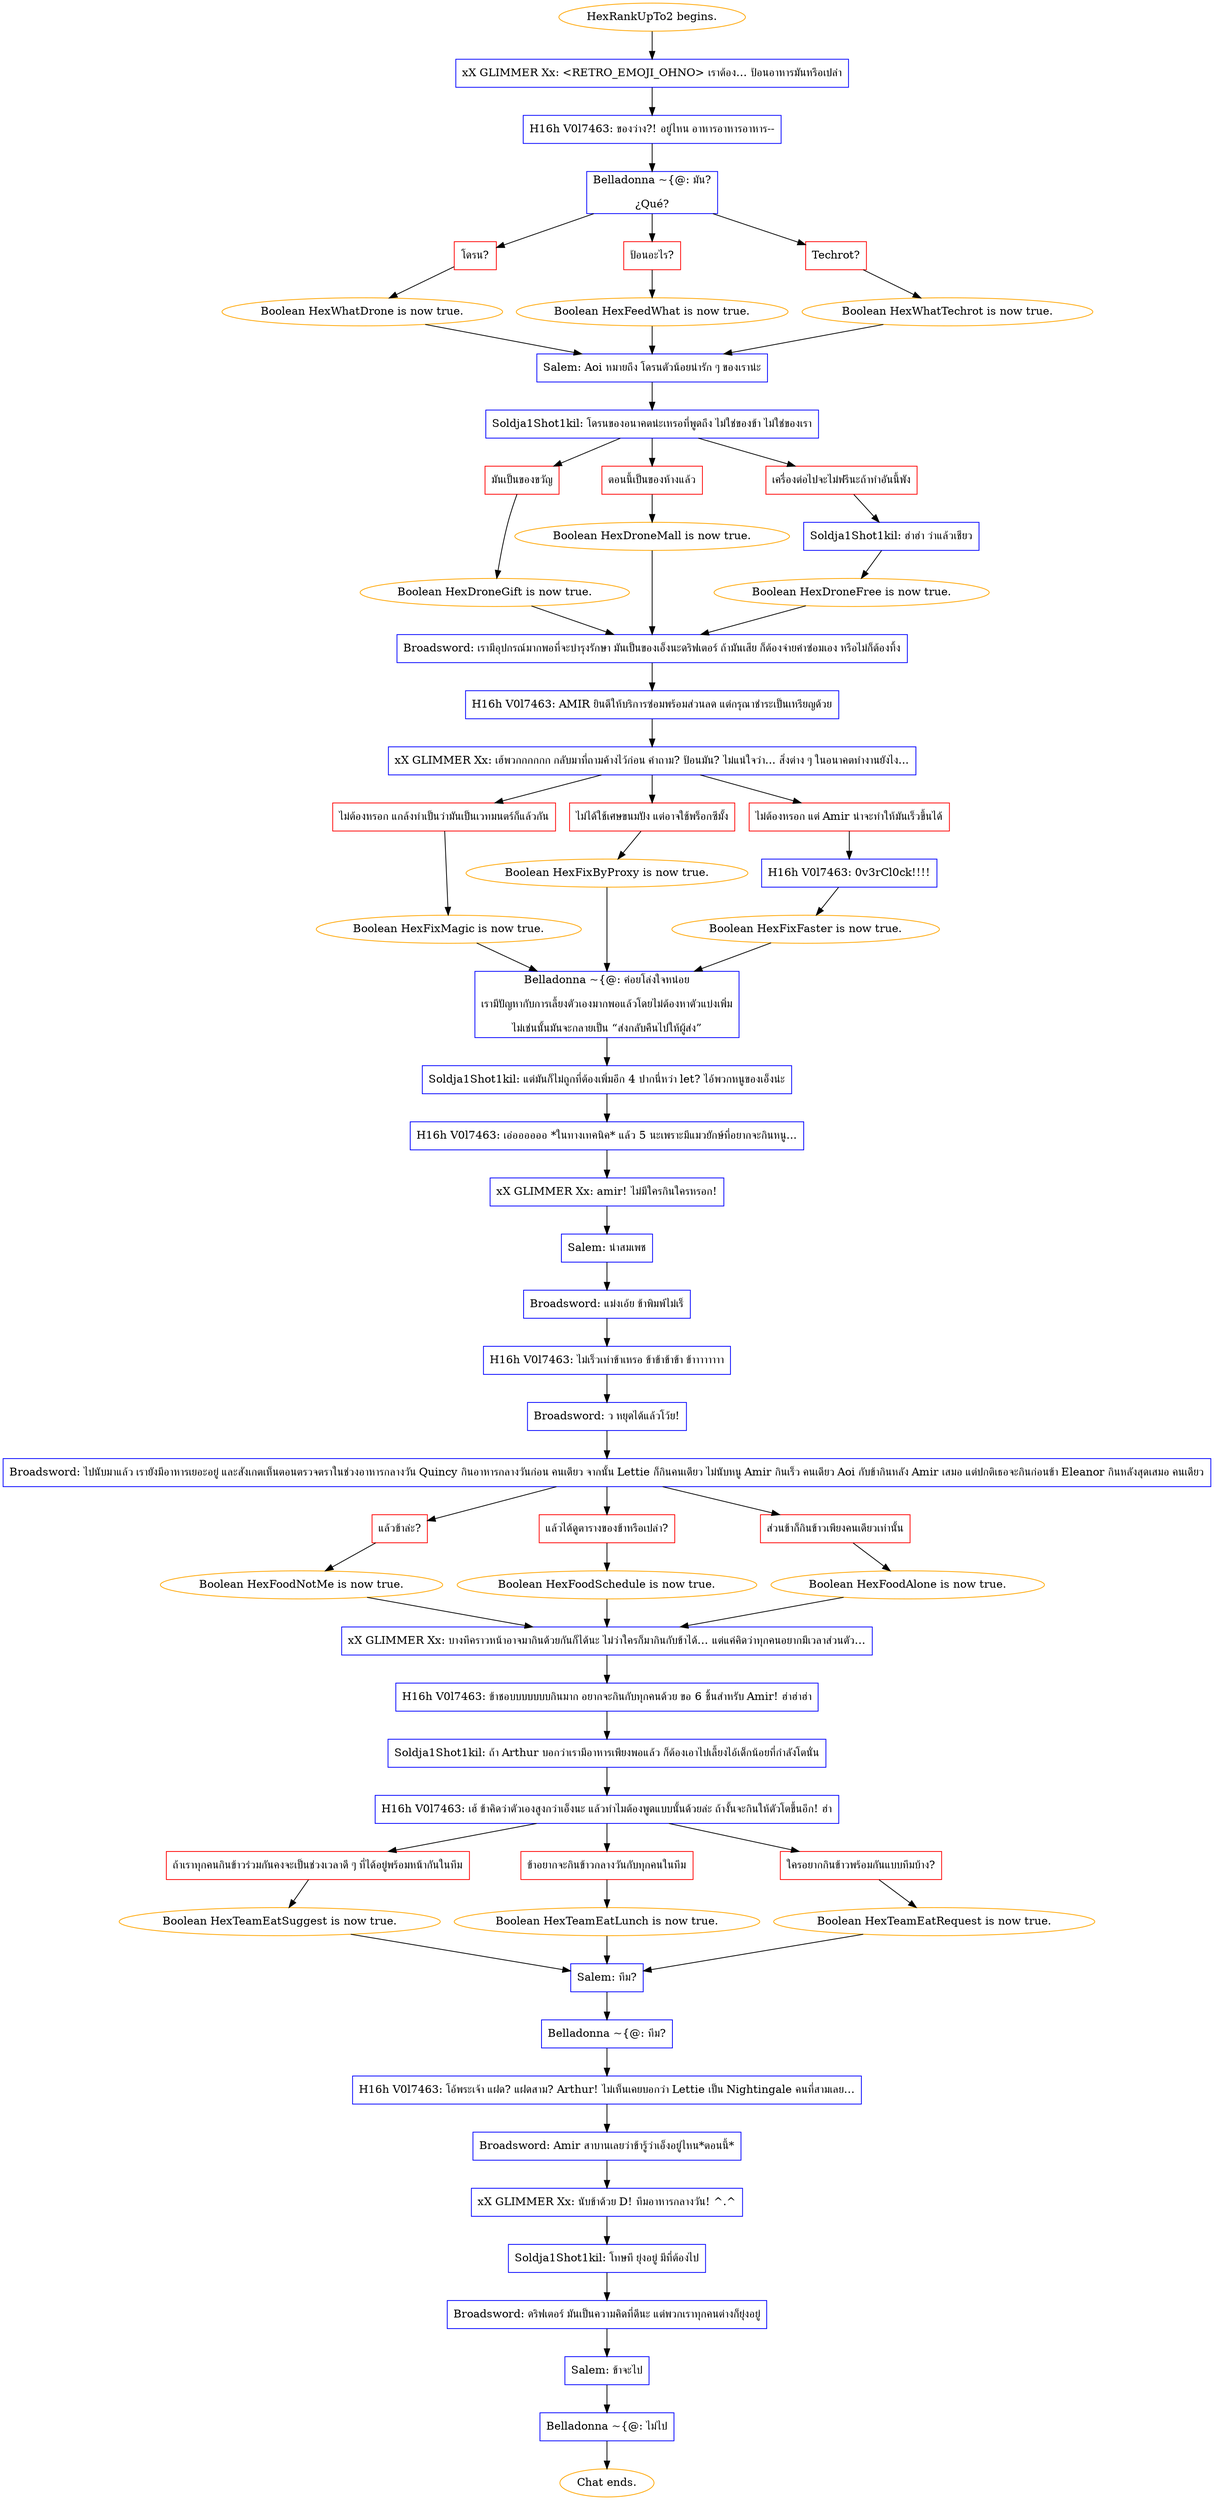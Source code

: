 digraph {
	"HexRankUpTo2 begins." [color=orange];
		"HexRankUpTo2 begins." -> j1673739365;
	j1673739365 [label="xX GLIMMER Xx: <RETRO_EMOJI_OHNO> เราต้อง… ป้อนอาหารมันหรือเปล่า",shape=box,color=blue];
		j1673739365 -> j4116939015;
	j4116939015 [label="H16h V0l7463: ของว่าง?! อยู่ไหน อาหารอาหารอาหาร--",shape=box,color=blue];
		j4116939015 -> j1280955758;
	j1280955758 [label="Belladonna ~{@: มัน?
¿Qué?",shape=box,color=blue];
		j1280955758 -> j4054428996;
		j1280955758 -> j683505662;
		j1280955758 -> j2522182271;
	j4054428996 [label="โดรน?",shape=box,color=red];
		j4054428996 -> j3386419465;
	j683505662 [label="ป้อนอะไร?",shape=box,color=red];
		j683505662 -> j891653575;
	j2522182271 [label="Techrot?",shape=box,color=red];
		j2522182271 -> j3627112841;
	j3386419465 [label="Boolean HexWhatDrone is now true.",color=orange];
		j3386419465 -> j4184358474;
	j891653575 [label="Boolean HexFeedWhat is now true.",color=orange];
		j891653575 -> j4184358474;
	j3627112841 [label="Boolean HexWhatTechrot is now true.",color=orange];
		j3627112841 -> j4184358474;
	j4184358474 [label="Salem: Aoi หมายถึง โดรนตัวน้อยน่ารัก ๆ ของเราน่ะ",shape=box,color=blue];
		j4184358474 -> j1011759462;
	j1011759462 [label="Soldja1Shot1kil: โดรนของอนาคตน่ะเหรอที่พูดถึง ไม่ใช่ของข้า ไม่ใช่ของเรา",shape=box,color=blue];
		j1011759462 -> j2962347509;
		j1011759462 -> j1808926819;
		j1011759462 -> j539624840;
	j2962347509 [label="มันเป็นของขวัญ",shape=box,color=red];
		j2962347509 -> j2323947349;
	j1808926819 [label="ตอนนี้เป็นของห้างแล้ว",shape=box,color=red];
		j1808926819 -> j1332479163;
	j539624840 [label="เครื่องต่อไปจะไม่ฟรีนะถ้าทำอันนี้พัง",shape=box,color=red];
		j539624840 -> j3157094239;
	j2323947349 [label="Boolean HexDroneGift is now true.",color=orange];
		j2323947349 -> j824451316;
	j1332479163 [label="Boolean HexDroneMall is now true.",color=orange];
		j1332479163 -> j824451316;
	j3157094239 [label="Soldja1Shot1kil: ฮ่าฮ่า ว่าแล้วเชียว",shape=box,color=blue];
		j3157094239 -> j268488945;
	j824451316 [label="Broadsword: เรามีอุปกรณ์มากพอที่จะบำรุงรักษา มันเป็นของเอ็งนะดริฟเตอร์ ถ้ามันเสีย ก็ต้องจ่ายค่าซ่อมเอง หรือไม่ก็ต้องทิ้ง",shape=box,color=blue];
		j824451316 -> j1504661558;
	j268488945 [label="Boolean HexDroneFree is now true.",color=orange];
		j268488945 -> j824451316;
	j1504661558 [label="H16h V0l7463: AMIR ยินดีให้บริการซ่อมพร้อมส่วนลด แต่กรุณาชำระเป็นเหรียญด้วย",shape=box,color=blue];
		j1504661558 -> j2269909115;
	j2269909115 [label="xX GLIMMER Xx: เฮ้พวกกกกกก กลับมาที่ถามค้างไว้ก่อน คำถาม? ป้อนมัน? ไม่แน่ใจว่า... สิ่งต่าง ๆ ในอนาคตทำงานยังไง...",shape=box,color=blue];
		j2269909115 -> j3948590402;
		j2269909115 -> j3568946025;
		j2269909115 -> j1992129918;
	j3948590402 [label="ไม่ต้องหรอก แกล้งทำเป็นว่ามันเป็นเวทมนตร์ก็แล้วกัน",shape=box,color=red];
		j3948590402 -> j3023523081;
	j3568946025 [label="ไม่ได้ใช้เศษขนมปัง แต่อาจใช้พร็อกซีมั้ง",shape=box,color=red];
		j3568946025 -> j172834264;
	j1992129918 [label="ไม่ต้องหรอก แต่ Amir น่าจะทำให้มันเร็วขึ้นได้",shape=box,color=red];
		j1992129918 -> j1861758618;
	j3023523081 [label="Boolean HexFixMagic is now true.",color=orange];
		j3023523081 -> j3296558677;
	j172834264 [label="Boolean HexFixByProxy is now true.",color=orange];
		j172834264 -> j3296558677;
	j1861758618 [label="H16h V0l7463: 0v3rCl0ck!!!!",shape=box,color=blue];
		j1861758618 -> j2263234339;
	j3296558677 [label="Belladonna ~{@: ค่อยโล่งใจหน่อย
เรามีปัญหากับการเลี้ยงตัวเองมากพอแล้วโดยไม่ต้องหาตัวแบ่งเพิ่ม
ไม่เช่นนั้นมันจะกลายเป็น “ส่งกลับคืนไปให้ผู้ส่ง”",shape=box,color=blue];
		j3296558677 -> j3533444264;
	j2263234339 [label="Boolean HexFixFaster is now true.",color=orange];
		j2263234339 -> j3296558677;
	j3533444264 [label="Soldja1Shot1kil: แต่มันก็ไม่ถูกที่ต้องเพิ่มอีก 4 ปากนี่หว่า let? ไอ้พวกหนูของเอ็งน่ะ",shape=box,color=blue];
		j3533444264 -> j1679855478;
	j1679855478 [label="H16h V0l7463: เอ่ออออออ *ในทางเทคนิค* แล้ว 5 นะเพราะมีแมวยักษ์ที่อยากจะกินหนู...",shape=box,color=blue];
		j1679855478 -> j2544352022;
	j2544352022 [label="xX GLIMMER Xx: amir! ไม่มีใครกินใครหรอก!",shape=box,color=blue];
		j2544352022 -> j1746505087;
	j1746505087 [label="Salem: น่าสมเพช",shape=box,color=blue];
		j1746505087 -> j3696451263;
	j3696451263 [label="Broadsword: แม่งเอ้ย ข้าพิมพ์ไม่เร็",shape=box,color=blue];
		j3696451263 -> j2685200867;
	j2685200867 [label="H16h V0l7463: ไม่เร็วเท่าข้าเหรอ ข้าข้าข้าข้า ข้าาาาาาาา",shape=box,color=blue];
		j2685200867 -> j828819193;
	j828819193 [label="Broadsword: ว หยุดได้แล้วโว้ย!",shape=box,color=blue];
		j828819193 -> j1019840546;
	j1019840546 [label="Broadsword: ไปนับมาแล้ว เรายังมีอาหารเยอะอยู่ และสังเกตเห็นตอนตรวจตราในช่วงอาหารกลางวัน Quincy กินอาหารกลางวันก่อน คนเดียว จากนั้น Lettie ก็กินคนเดียว ไม่นับหนู Amir กินเร็ว คนเดียว Aoi กับข้ากินหลัง Amir เสมอ แต่ปกติเธอจะกินก่อนข้า Eleanor กินหลังสุดเสมอ คนเดียว",shape=box,color=blue];
		j1019840546 -> j696447588;
		j1019840546 -> j225572342;
		j1019840546 -> j320663193;
	j696447588 [label="แล้วข้าล่ะ?",shape=box,color=red];
		j696447588 -> j2376923874;
	j225572342 [label="แล้วได้ดูตารางของข้าหรือเปล่า?",shape=box,color=red];
		j225572342 -> j1945838191;
	j320663193 [label="ส่วนข้าก็กินข้าวเพียงคนเดียวเท่านั้น",shape=box,color=red];
		j320663193 -> j45291112;
	j2376923874 [label="Boolean HexFoodNotMe is now true.",color=orange];
		j2376923874 -> j2329352471;
	j1945838191 [label="Boolean HexFoodSchedule is now true.",color=orange];
		j1945838191 -> j2329352471;
	j45291112 [label="Boolean HexFoodAlone is now true.",color=orange];
		j45291112 -> j2329352471;
	j2329352471 [label="xX GLIMMER Xx: บางทีคราวหน้าอาจมากินด้วยกันก็ได้นะ ไม่ว่าใครก็มากินกับข้าได้… แต่แค่คิดว่าทุกคนอยากมีเวลาส่วนตัว…",shape=box,color=blue];
		j2329352471 -> j2020000235;
	j2020000235 [label="H16h V0l7463: ข้าชอบบบบบบบกินมาก อยากจะกินกับทุกคนด้วย ขอ 6 ชิ้นสำหรับ Amir! ฮ่าฮ่าฮ่า",shape=box,color=blue];
		j2020000235 -> j1563312925;
	j1563312925 [label="Soldja1Shot1kil: ถ้า Arthur บอกว่าเรามีอาหารเพียงพอแล้ว ก็ต้องเอาไปเลี้ยงไอ้เด็กน้อยที่กำลังโตนั่น",shape=box,color=blue];
		j1563312925 -> j3376611324;
	j3376611324 [label="H16h V0l7463: เฮ้ ข้าคิดว่าตัวเองสูงกว่าเอ็งนะ แล้วทำไมต้องพูดแบบนั้นด้วยล่ะ ถ้างั้นจะกินให้ตัวโตขึ้นอีก! ฮ่า",shape=box,color=blue];
		j3376611324 -> j4291337982;
		j3376611324 -> j3367254271;
		j3376611324 -> j3623184259;
	j4291337982 [label="ถ้าเราทุกคนกินข้าวร่วมกันคงจะเป็นช่วงเวลาดี ๆ ที่ได้อยู่พร้อมหน้ากันในทีม",shape=box,color=red];
		j4291337982 -> j760667695;
	j3367254271 [label="ข้าอยากจะกินข้าวกลางวันกับทุกคนในทีม",shape=box,color=red];
		j3367254271 -> j1596547637;
	j3623184259 [label="ใครอยากกินข้าวพร้อมกันแบบทีมบ้าง?",shape=box,color=red];
		j3623184259 -> j316497094;
	j760667695 [label="Boolean HexTeamEatSuggest is now true.",color=orange];
		j760667695 -> j2200788137;
	j1596547637 [label="Boolean HexTeamEatLunch is now true.",color=orange];
		j1596547637 -> j2200788137;
	j316497094 [label="Boolean HexTeamEatRequest is now true.",color=orange];
		j316497094 -> j2200788137;
	j2200788137 [label="Salem: ทีม?",shape=box,color=blue];
		j2200788137 -> j3821722317;
	j3821722317 [label="Belladonna ~{@: ทีม?",shape=box,color=blue];
		j3821722317 -> j3524725757;
	j3524725757 [label="H16h V0l7463: โอ้พระเจ้า แฝด? แฝดสาม? Arthur! ไม่เห็นเคยบอกว่า Lettie เป็น Nightingale คนที่สามเลย…",shape=box,color=blue];
		j3524725757 -> j3421480456;
	j3421480456 [label="Broadsword: Amir สาบานเลยว่าข้ารู้ว่าเอ็งอยู่ไหน*ตอนนี้*",shape=box,color=blue];
		j3421480456 -> j2338006227;
	j2338006227 [label="xX GLIMMER Xx: นับข้าด้วย D! ทีมอาหารกลางวัน! ^.^",shape=box,color=blue];
		j2338006227 -> j2703673829;
	j2703673829 [label="Soldja1Shot1kil: โทษที ยุ่งอยู่ มีที่ต้องไป",shape=box,color=blue];
		j2703673829 -> j3468744542;
	j3468744542 [label="Broadsword: ดริฟเตอร์ มันเป็นความคิดที่ดีนะ แต่พวกเราทุกคนต่างก็ยุ่งอยู่",shape=box,color=blue];
		j3468744542 -> j1087000861;
	j1087000861 [label="Salem: ข้าจะไป",shape=box,color=blue];
		j1087000861 -> j1556610976;
	j1556610976 [label="Belladonna ~{@: ไม่ไป",shape=box,color=blue];
		j1556610976 -> "Chat ends.";
	"Chat ends." [color=orange];
}